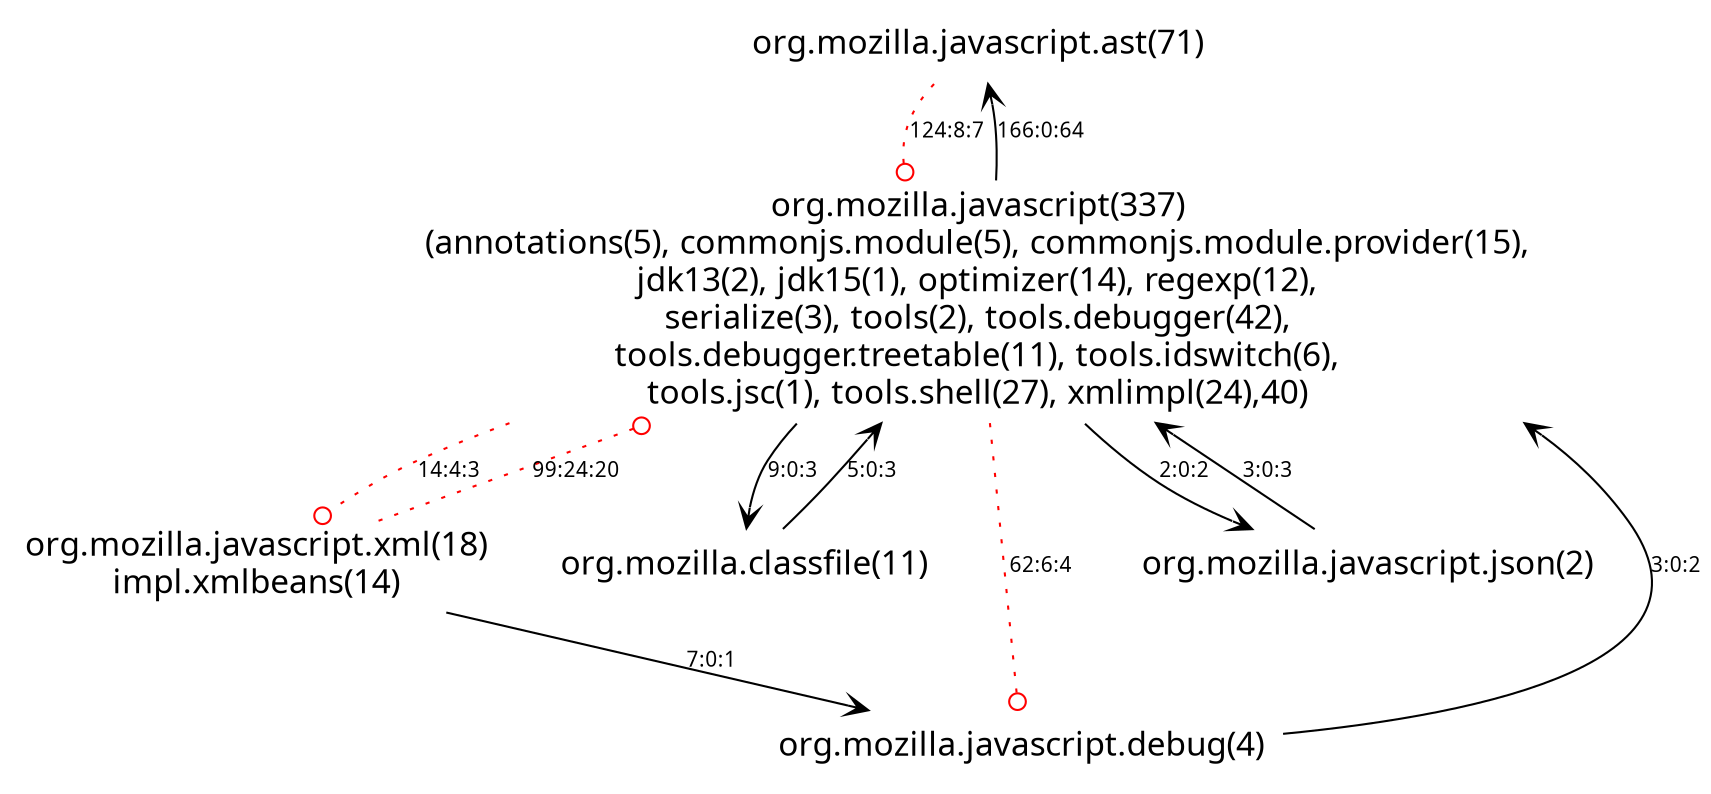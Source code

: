 digraph BasicSPDG { 
 node [shape=plaintext, fontname=Skia, fontsize=16] 
edge [fontname=Skia, fontsize = 10];
5[ label="org.mozilla.javascript.ast(71)"];
4[ label="org.mozilla.javascript(337)\n(annotations(5), commonjs.module(5), commonjs.module.provider(15),\njdk13(2), jdk15(1), optimizer(14), regexp(12),\nserialize(3), tools(2), tools.debugger(42),\ntools.debugger.treetable(11), tools.idswitch(6),\ntools.jsc(1), tools.shell(27), xmlimpl(24),40)"];
3[ label="org.mozilla.javascript.xml(18)\nimpl.xmlbeans(14)"];
2[ label="org.mozilla.classfile(11)"];
1[ label="org.mozilla.javascript.debug(4)"];
0[ label="org.mozilla.javascript.json(2)"];
0->4[color="black", arrowhead="vee", label = "3:0:3"];
1->4[color="black", arrowhead="vee", label = "3:0:2"];
2->4[color="black", arrowhead="vee", label = "5:0:3"];
3->4[color="red",  arrowhead="odot", style="dotted", label = "99:24:20"];
3->1[color="black", arrowhead="vee", label = "7:0:1"];
4->1[color="red",  arrowhead="odot", style="dotted", label = "62:6:4"];
4->3[color="red",  arrowhead="odot", style="dotted", label = "14:4:3"];
4->5[color="black", arrowhead="vee", label = "166:0:64"];
4->2[color="black", arrowhead="vee", label = "9:0:3"];
4->0[color="black", arrowhead="vee", label = "2:0:2"];
5->4[color="red",  arrowhead="odot", style="dotted", label = "124:8:7"]
}